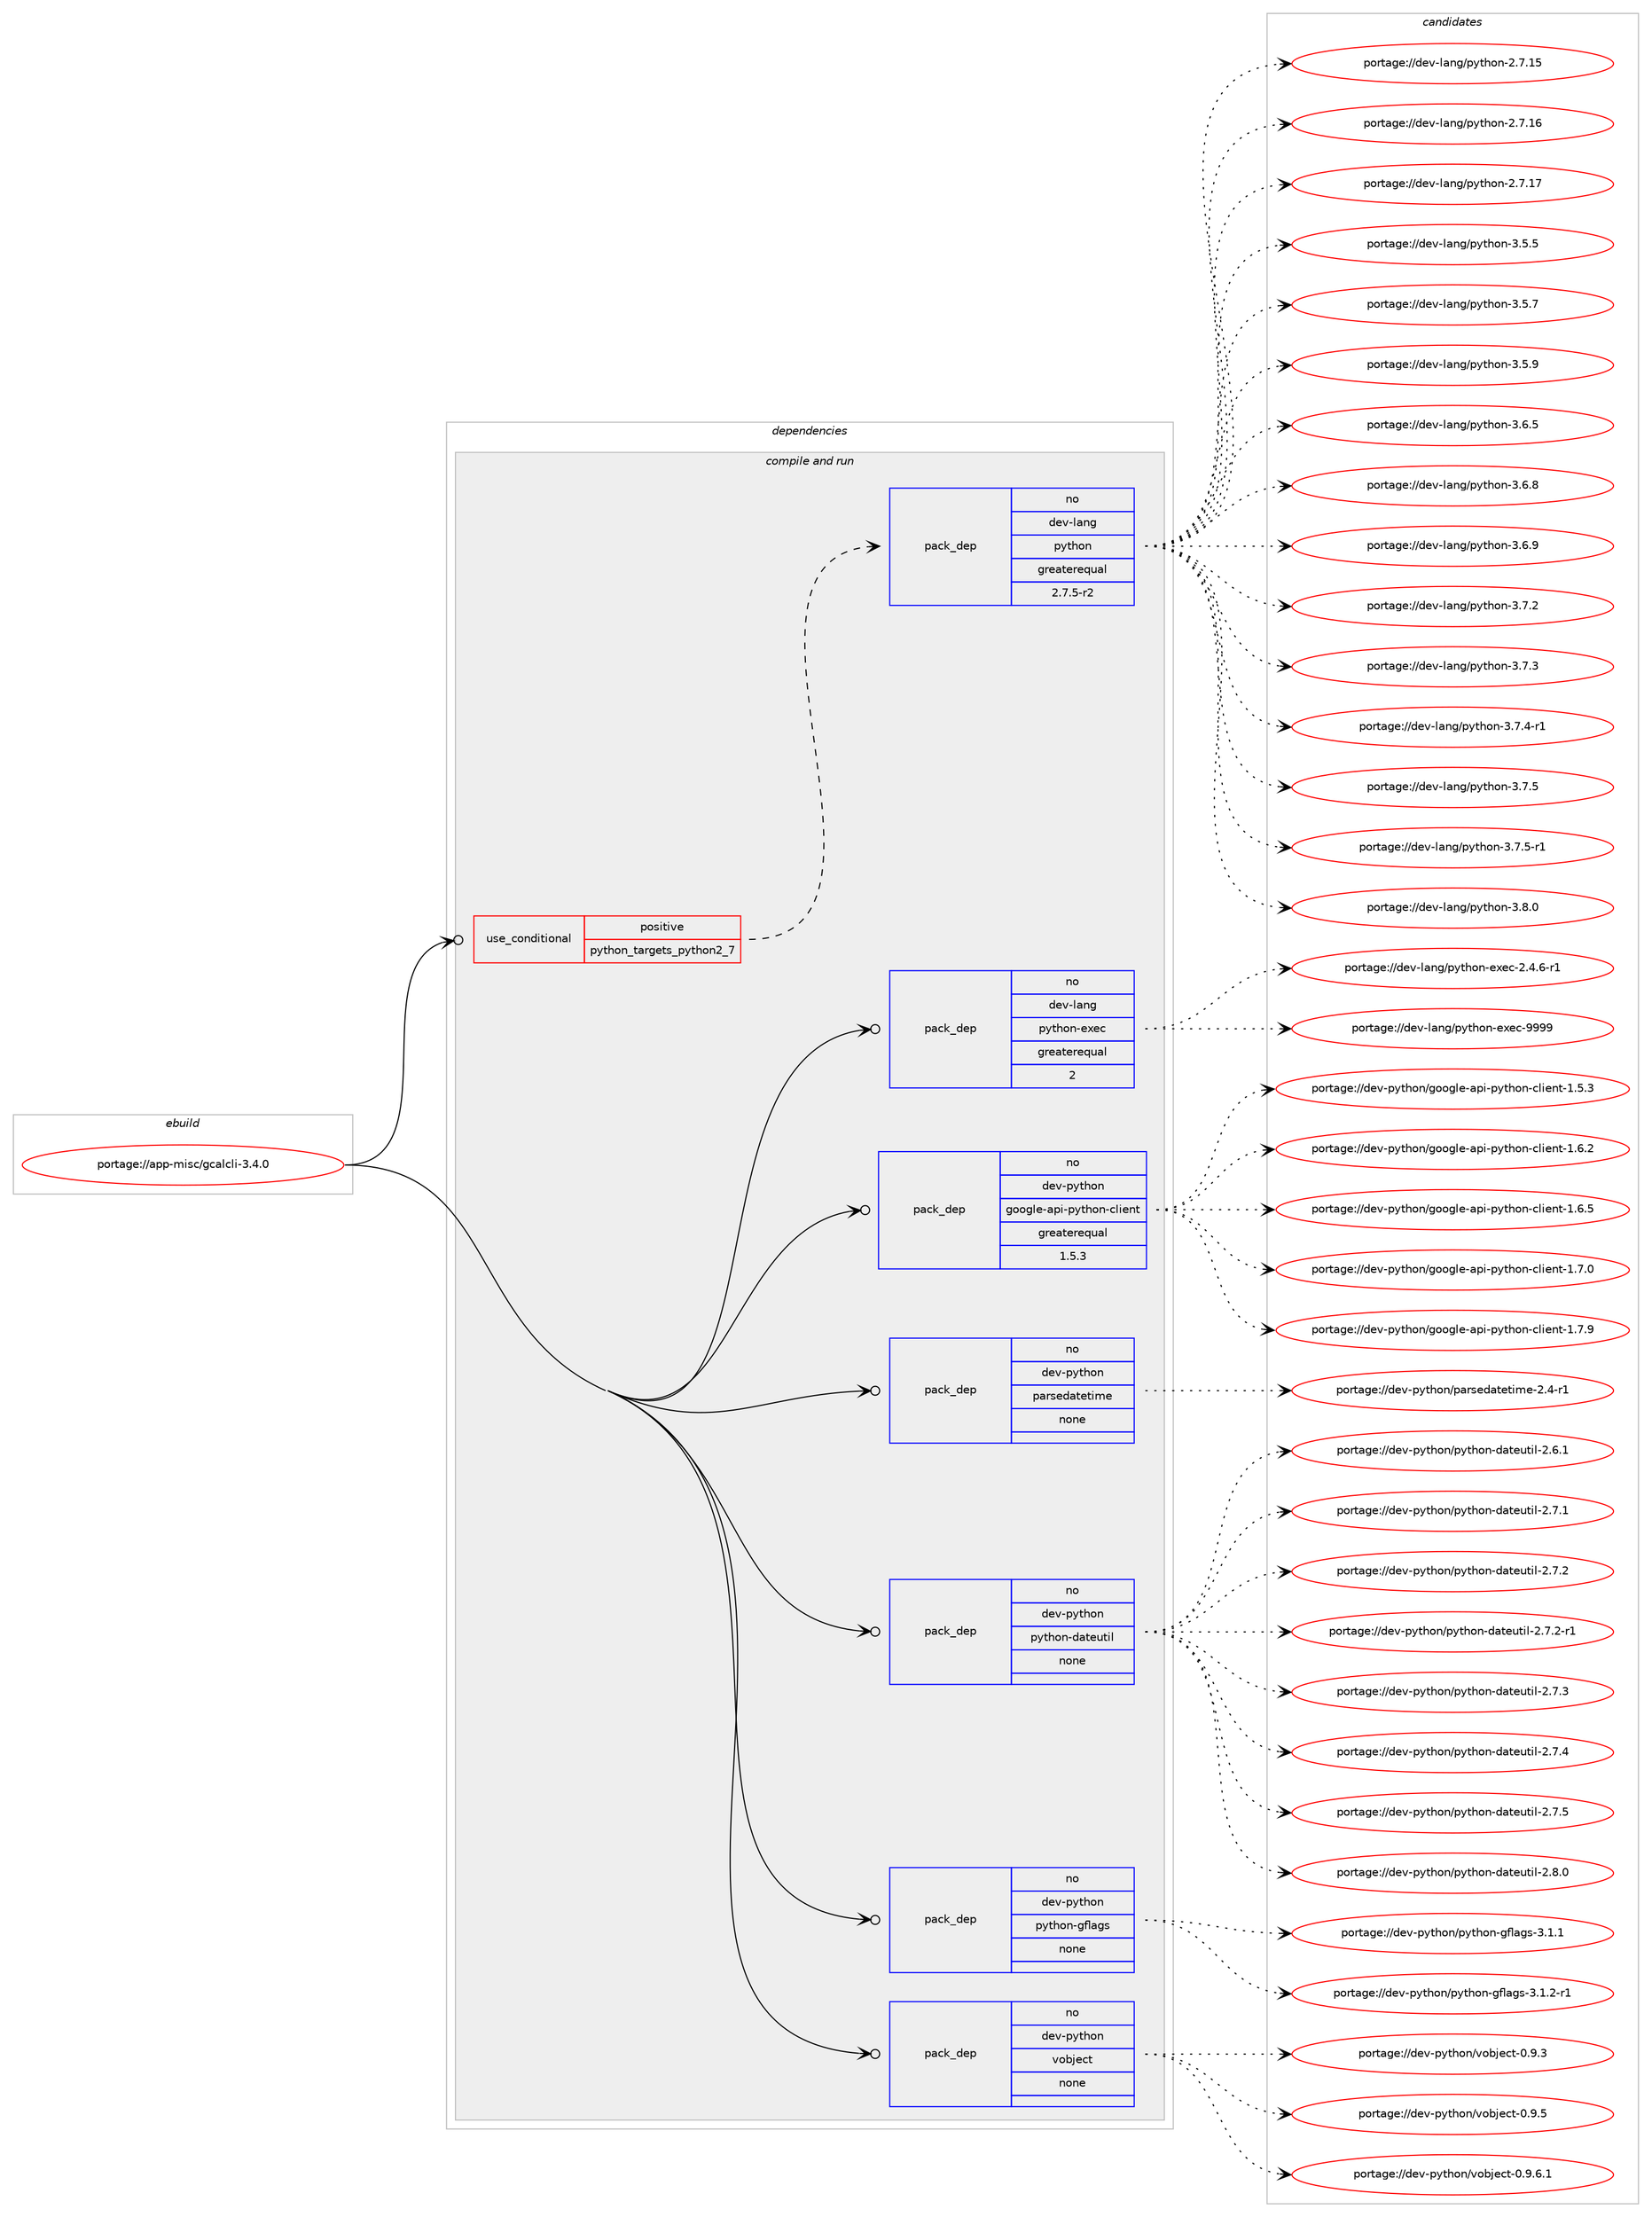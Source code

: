 digraph prolog {

# *************
# Graph options
# *************

newrank=true;
concentrate=true;
compound=true;
graph [rankdir=LR,fontname=Helvetica,fontsize=10,ranksep=1.5];#, ranksep=2.5, nodesep=0.2];
edge  [arrowhead=vee];
node  [fontname=Helvetica,fontsize=10];

# **********
# The ebuild
# **********

subgraph cluster_leftcol {
color=gray;
rank=same;
label=<<i>ebuild</i>>;
id [label="portage://app-misc/gcalcli-3.4.0", color=red, width=4, href="../app-misc/gcalcli-3.4.0.svg"];
}

# ****************
# The dependencies
# ****************

subgraph cluster_midcol {
color=gray;
label=<<i>dependencies</i>>;
subgraph cluster_compile {
fillcolor="#eeeeee";
style=filled;
label=<<i>compile</i>>;
}
subgraph cluster_compileandrun {
fillcolor="#eeeeee";
style=filled;
label=<<i>compile and run</i>>;
subgraph cond8521 {
dependency34048 [label=<<TABLE BORDER="0" CELLBORDER="1" CELLSPACING="0" CELLPADDING="4"><TR><TD ROWSPAN="3" CELLPADDING="10">use_conditional</TD></TR><TR><TD>positive</TD></TR><TR><TD>python_targets_python2_7</TD></TR></TABLE>>, shape=none, color=red];
subgraph pack24970 {
dependency34049 [label=<<TABLE BORDER="0" CELLBORDER="1" CELLSPACING="0" CELLPADDING="4" WIDTH="220"><TR><TD ROWSPAN="6" CELLPADDING="30">pack_dep</TD></TR><TR><TD WIDTH="110">no</TD></TR><TR><TD>dev-lang</TD></TR><TR><TD>python</TD></TR><TR><TD>greaterequal</TD></TR><TR><TD>2.7.5-r2</TD></TR></TABLE>>, shape=none, color=blue];
}
dependency34048:e -> dependency34049:w [weight=20,style="dashed",arrowhead="vee"];
}
id:e -> dependency34048:w [weight=20,style="solid",arrowhead="odotvee"];
subgraph pack24971 {
dependency34050 [label=<<TABLE BORDER="0" CELLBORDER="1" CELLSPACING="0" CELLPADDING="4" WIDTH="220"><TR><TD ROWSPAN="6" CELLPADDING="30">pack_dep</TD></TR><TR><TD WIDTH="110">no</TD></TR><TR><TD>dev-lang</TD></TR><TR><TD>python-exec</TD></TR><TR><TD>greaterequal</TD></TR><TR><TD>2</TD></TR></TABLE>>, shape=none, color=blue];
}
id:e -> dependency34050:w [weight=20,style="solid",arrowhead="odotvee"];
subgraph pack24972 {
dependency34051 [label=<<TABLE BORDER="0" CELLBORDER="1" CELLSPACING="0" CELLPADDING="4" WIDTH="220"><TR><TD ROWSPAN="6" CELLPADDING="30">pack_dep</TD></TR><TR><TD WIDTH="110">no</TD></TR><TR><TD>dev-python</TD></TR><TR><TD>google-api-python-client</TD></TR><TR><TD>greaterequal</TD></TR><TR><TD>1.5.3</TD></TR></TABLE>>, shape=none, color=blue];
}
id:e -> dependency34051:w [weight=20,style="solid",arrowhead="odotvee"];
subgraph pack24973 {
dependency34052 [label=<<TABLE BORDER="0" CELLBORDER="1" CELLSPACING="0" CELLPADDING="4" WIDTH="220"><TR><TD ROWSPAN="6" CELLPADDING="30">pack_dep</TD></TR><TR><TD WIDTH="110">no</TD></TR><TR><TD>dev-python</TD></TR><TR><TD>parsedatetime</TD></TR><TR><TD>none</TD></TR><TR><TD></TD></TR></TABLE>>, shape=none, color=blue];
}
id:e -> dependency34052:w [weight=20,style="solid",arrowhead="odotvee"];
subgraph pack24974 {
dependency34053 [label=<<TABLE BORDER="0" CELLBORDER="1" CELLSPACING="0" CELLPADDING="4" WIDTH="220"><TR><TD ROWSPAN="6" CELLPADDING="30">pack_dep</TD></TR><TR><TD WIDTH="110">no</TD></TR><TR><TD>dev-python</TD></TR><TR><TD>python-dateutil</TD></TR><TR><TD>none</TD></TR><TR><TD></TD></TR></TABLE>>, shape=none, color=blue];
}
id:e -> dependency34053:w [weight=20,style="solid",arrowhead="odotvee"];
subgraph pack24975 {
dependency34054 [label=<<TABLE BORDER="0" CELLBORDER="1" CELLSPACING="0" CELLPADDING="4" WIDTH="220"><TR><TD ROWSPAN="6" CELLPADDING="30">pack_dep</TD></TR><TR><TD WIDTH="110">no</TD></TR><TR><TD>dev-python</TD></TR><TR><TD>python-gflags</TD></TR><TR><TD>none</TD></TR><TR><TD></TD></TR></TABLE>>, shape=none, color=blue];
}
id:e -> dependency34054:w [weight=20,style="solid",arrowhead="odotvee"];
subgraph pack24976 {
dependency34055 [label=<<TABLE BORDER="0" CELLBORDER="1" CELLSPACING="0" CELLPADDING="4" WIDTH="220"><TR><TD ROWSPAN="6" CELLPADDING="30">pack_dep</TD></TR><TR><TD WIDTH="110">no</TD></TR><TR><TD>dev-python</TD></TR><TR><TD>vobject</TD></TR><TR><TD>none</TD></TR><TR><TD></TD></TR></TABLE>>, shape=none, color=blue];
}
id:e -> dependency34055:w [weight=20,style="solid",arrowhead="odotvee"];
}
subgraph cluster_run {
fillcolor="#eeeeee";
style=filled;
label=<<i>run</i>>;
}
}

# **************
# The candidates
# **************

subgraph cluster_choices {
rank=same;
color=gray;
label=<<i>candidates</i>>;

subgraph choice24970 {
color=black;
nodesep=1;
choiceportage10010111845108971101034711212111610411111045504655464953 [label="portage://dev-lang/python-2.7.15", color=red, width=4,href="../dev-lang/python-2.7.15.svg"];
choiceportage10010111845108971101034711212111610411111045504655464954 [label="portage://dev-lang/python-2.7.16", color=red, width=4,href="../dev-lang/python-2.7.16.svg"];
choiceportage10010111845108971101034711212111610411111045504655464955 [label="portage://dev-lang/python-2.7.17", color=red, width=4,href="../dev-lang/python-2.7.17.svg"];
choiceportage100101118451089711010347112121116104111110455146534653 [label="portage://dev-lang/python-3.5.5", color=red, width=4,href="../dev-lang/python-3.5.5.svg"];
choiceportage100101118451089711010347112121116104111110455146534655 [label="portage://dev-lang/python-3.5.7", color=red, width=4,href="../dev-lang/python-3.5.7.svg"];
choiceportage100101118451089711010347112121116104111110455146534657 [label="portage://dev-lang/python-3.5.9", color=red, width=4,href="../dev-lang/python-3.5.9.svg"];
choiceportage100101118451089711010347112121116104111110455146544653 [label="portage://dev-lang/python-3.6.5", color=red, width=4,href="../dev-lang/python-3.6.5.svg"];
choiceportage100101118451089711010347112121116104111110455146544656 [label="portage://dev-lang/python-3.6.8", color=red, width=4,href="../dev-lang/python-3.6.8.svg"];
choiceportage100101118451089711010347112121116104111110455146544657 [label="portage://dev-lang/python-3.6.9", color=red, width=4,href="../dev-lang/python-3.6.9.svg"];
choiceportage100101118451089711010347112121116104111110455146554650 [label="portage://dev-lang/python-3.7.2", color=red, width=4,href="../dev-lang/python-3.7.2.svg"];
choiceportage100101118451089711010347112121116104111110455146554651 [label="portage://dev-lang/python-3.7.3", color=red, width=4,href="../dev-lang/python-3.7.3.svg"];
choiceportage1001011184510897110103471121211161041111104551465546524511449 [label="portage://dev-lang/python-3.7.4-r1", color=red, width=4,href="../dev-lang/python-3.7.4-r1.svg"];
choiceportage100101118451089711010347112121116104111110455146554653 [label="portage://dev-lang/python-3.7.5", color=red, width=4,href="../dev-lang/python-3.7.5.svg"];
choiceportage1001011184510897110103471121211161041111104551465546534511449 [label="portage://dev-lang/python-3.7.5-r1", color=red, width=4,href="../dev-lang/python-3.7.5-r1.svg"];
choiceportage100101118451089711010347112121116104111110455146564648 [label="portage://dev-lang/python-3.8.0", color=red, width=4,href="../dev-lang/python-3.8.0.svg"];
dependency34049:e -> choiceportage10010111845108971101034711212111610411111045504655464953:w [style=dotted,weight="100"];
dependency34049:e -> choiceportage10010111845108971101034711212111610411111045504655464954:w [style=dotted,weight="100"];
dependency34049:e -> choiceportage10010111845108971101034711212111610411111045504655464955:w [style=dotted,weight="100"];
dependency34049:e -> choiceportage100101118451089711010347112121116104111110455146534653:w [style=dotted,weight="100"];
dependency34049:e -> choiceportage100101118451089711010347112121116104111110455146534655:w [style=dotted,weight="100"];
dependency34049:e -> choiceportage100101118451089711010347112121116104111110455146534657:w [style=dotted,weight="100"];
dependency34049:e -> choiceportage100101118451089711010347112121116104111110455146544653:w [style=dotted,weight="100"];
dependency34049:e -> choiceportage100101118451089711010347112121116104111110455146544656:w [style=dotted,weight="100"];
dependency34049:e -> choiceportage100101118451089711010347112121116104111110455146544657:w [style=dotted,weight="100"];
dependency34049:e -> choiceportage100101118451089711010347112121116104111110455146554650:w [style=dotted,weight="100"];
dependency34049:e -> choiceportage100101118451089711010347112121116104111110455146554651:w [style=dotted,weight="100"];
dependency34049:e -> choiceportage1001011184510897110103471121211161041111104551465546524511449:w [style=dotted,weight="100"];
dependency34049:e -> choiceportage100101118451089711010347112121116104111110455146554653:w [style=dotted,weight="100"];
dependency34049:e -> choiceportage1001011184510897110103471121211161041111104551465546534511449:w [style=dotted,weight="100"];
dependency34049:e -> choiceportage100101118451089711010347112121116104111110455146564648:w [style=dotted,weight="100"];
}
subgraph choice24971 {
color=black;
nodesep=1;
choiceportage10010111845108971101034711212111610411111045101120101994550465246544511449 [label="portage://dev-lang/python-exec-2.4.6-r1", color=red, width=4,href="../dev-lang/python-exec-2.4.6-r1.svg"];
choiceportage10010111845108971101034711212111610411111045101120101994557575757 [label="portage://dev-lang/python-exec-9999", color=red, width=4,href="../dev-lang/python-exec-9999.svg"];
dependency34050:e -> choiceportage10010111845108971101034711212111610411111045101120101994550465246544511449:w [style=dotted,weight="100"];
dependency34050:e -> choiceportage10010111845108971101034711212111610411111045101120101994557575757:w [style=dotted,weight="100"];
}
subgraph choice24972 {
color=black;
nodesep=1;
choiceportage10010111845112121116104111110471031111111031081014597112105451121211161041111104599108105101110116454946534651 [label="portage://dev-python/google-api-python-client-1.5.3", color=red, width=4,href="../dev-python/google-api-python-client-1.5.3.svg"];
choiceportage10010111845112121116104111110471031111111031081014597112105451121211161041111104599108105101110116454946544650 [label="portage://dev-python/google-api-python-client-1.6.2", color=red, width=4,href="../dev-python/google-api-python-client-1.6.2.svg"];
choiceportage10010111845112121116104111110471031111111031081014597112105451121211161041111104599108105101110116454946544653 [label="portage://dev-python/google-api-python-client-1.6.5", color=red, width=4,href="../dev-python/google-api-python-client-1.6.5.svg"];
choiceportage10010111845112121116104111110471031111111031081014597112105451121211161041111104599108105101110116454946554648 [label="portage://dev-python/google-api-python-client-1.7.0", color=red, width=4,href="../dev-python/google-api-python-client-1.7.0.svg"];
choiceportage10010111845112121116104111110471031111111031081014597112105451121211161041111104599108105101110116454946554657 [label="portage://dev-python/google-api-python-client-1.7.9", color=red, width=4,href="../dev-python/google-api-python-client-1.7.9.svg"];
dependency34051:e -> choiceportage10010111845112121116104111110471031111111031081014597112105451121211161041111104599108105101110116454946534651:w [style=dotted,weight="100"];
dependency34051:e -> choiceportage10010111845112121116104111110471031111111031081014597112105451121211161041111104599108105101110116454946544650:w [style=dotted,weight="100"];
dependency34051:e -> choiceportage10010111845112121116104111110471031111111031081014597112105451121211161041111104599108105101110116454946544653:w [style=dotted,weight="100"];
dependency34051:e -> choiceportage10010111845112121116104111110471031111111031081014597112105451121211161041111104599108105101110116454946554648:w [style=dotted,weight="100"];
dependency34051:e -> choiceportage10010111845112121116104111110471031111111031081014597112105451121211161041111104599108105101110116454946554657:w [style=dotted,weight="100"];
}
subgraph choice24973 {
color=black;
nodesep=1;
choiceportage10010111845112121116104111110471129711411510110097116101116105109101455046524511449 [label="portage://dev-python/parsedatetime-2.4-r1", color=red, width=4,href="../dev-python/parsedatetime-2.4-r1.svg"];
dependency34052:e -> choiceportage10010111845112121116104111110471129711411510110097116101116105109101455046524511449:w [style=dotted,weight="100"];
}
subgraph choice24974 {
color=black;
nodesep=1;
choiceportage10010111845112121116104111110471121211161041111104510097116101117116105108455046544649 [label="portage://dev-python/python-dateutil-2.6.1", color=red, width=4,href="../dev-python/python-dateutil-2.6.1.svg"];
choiceportage10010111845112121116104111110471121211161041111104510097116101117116105108455046554649 [label="portage://dev-python/python-dateutil-2.7.1", color=red, width=4,href="../dev-python/python-dateutil-2.7.1.svg"];
choiceportage10010111845112121116104111110471121211161041111104510097116101117116105108455046554650 [label="portage://dev-python/python-dateutil-2.7.2", color=red, width=4,href="../dev-python/python-dateutil-2.7.2.svg"];
choiceportage100101118451121211161041111104711212111610411111045100971161011171161051084550465546504511449 [label="portage://dev-python/python-dateutil-2.7.2-r1", color=red, width=4,href="../dev-python/python-dateutil-2.7.2-r1.svg"];
choiceportage10010111845112121116104111110471121211161041111104510097116101117116105108455046554651 [label="portage://dev-python/python-dateutil-2.7.3", color=red, width=4,href="../dev-python/python-dateutil-2.7.3.svg"];
choiceportage10010111845112121116104111110471121211161041111104510097116101117116105108455046554652 [label="portage://dev-python/python-dateutil-2.7.4", color=red, width=4,href="../dev-python/python-dateutil-2.7.4.svg"];
choiceportage10010111845112121116104111110471121211161041111104510097116101117116105108455046554653 [label="portage://dev-python/python-dateutil-2.7.5", color=red, width=4,href="../dev-python/python-dateutil-2.7.5.svg"];
choiceportage10010111845112121116104111110471121211161041111104510097116101117116105108455046564648 [label="portage://dev-python/python-dateutil-2.8.0", color=red, width=4,href="../dev-python/python-dateutil-2.8.0.svg"];
dependency34053:e -> choiceportage10010111845112121116104111110471121211161041111104510097116101117116105108455046544649:w [style=dotted,weight="100"];
dependency34053:e -> choiceportage10010111845112121116104111110471121211161041111104510097116101117116105108455046554649:w [style=dotted,weight="100"];
dependency34053:e -> choiceportage10010111845112121116104111110471121211161041111104510097116101117116105108455046554650:w [style=dotted,weight="100"];
dependency34053:e -> choiceportage100101118451121211161041111104711212111610411111045100971161011171161051084550465546504511449:w [style=dotted,weight="100"];
dependency34053:e -> choiceportage10010111845112121116104111110471121211161041111104510097116101117116105108455046554651:w [style=dotted,weight="100"];
dependency34053:e -> choiceportage10010111845112121116104111110471121211161041111104510097116101117116105108455046554652:w [style=dotted,weight="100"];
dependency34053:e -> choiceportage10010111845112121116104111110471121211161041111104510097116101117116105108455046554653:w [style=dotted,weight="100"];
dependency34053:e -> choiceportage10010111845112121116104111110471121211161041111104510097116101117116105108455046564648:w [style=dotted,weight="100"];
}
subgraph choice24975 {
color=black;
nodesep=1;
choiceportage10010111845112121116104111110471121211161041111104510310210897103115455146494649 [label="portage://dev-python/python-gflags-3.1.1", color=red, width=4,href="../dev-python/python-gflags-3.1.1.svg"];
choiceportage100101118451121211161041111104711212111610411111045103102108971031154551464946504511449 [label="portage://dev-python/python-gflags-3.1.2-r1", color=red, width=4,href="../dev-python/python-gflags-3.1.2-r1.svg"];
dependency34054:e -> choiceportage10010111845112121116104111110471121211161041111104510310210897103115455146494649:w [style=dotted,weight="100"];
dependency34054:e -> choiceportage100101118451121211161041111104711212111610411111045103102108971031154551464946504511449:w [style=dotted,weight="100"];
}
subgraph choice24976 {
color=black;
nodesep=1;
choiceportage10010111845112121116104111110471181119810610199116454846574651 [label="portage://dev-python/vobject-0.9.3", color=red, width=4,href="../dev-python/vobject-0.9.3.svg"];
choiceportage10010111845112121116104111110471181119810610199116454846574653 [label="portage://dev-python/vobject-0.9.5", color=red, width=4,href="../dev-python/vobject-0.9.5.svg"];
choiceportage100101118451121211161041111104711811198106101991164548465746544649 [label="portage://dev-python/vobject-0.9.6.1", color=red, width=4,href="../dev-python/vobject-0.9.6.1.svg"];
dependency34055:e -> choiceportage10010111845112121116104111110471181119810610199116454846574651:w [style=dotted,weight="100"];
dependency34055:e -> choiceportage10010111845112121116104111110471181119810610199116454846574653:w [style=dotted,weight="100"];
dependency34055:e -> choiceportage100101118451121211161041111104711811198106101991164548465746544649:w [style=dotted,weight="100"];
}
}

}
